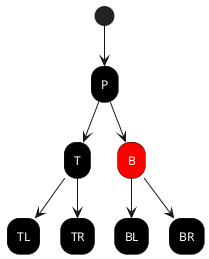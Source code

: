 @startuml

skinparam activity{
FontName Impact
FontColor white
backgroundcolor black
}

(*) --> P
P --> T
P --> B#RED
T --> TL
T --> TR
B --> BL
B --> BR

@enduml
